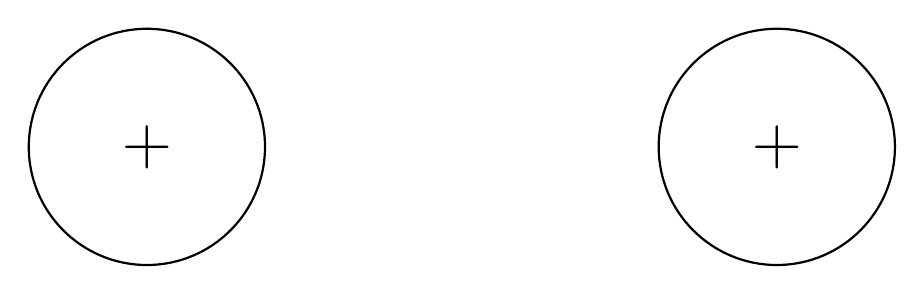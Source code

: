 \begin{tikzpicture}
\node at (0,0) {};
\node (v1) at (4,0) {\Huge +};
\node (v2) at (-4,0) {\Huge +};
\draw[thick]  (v1) circle (1.5);
\draw[thick]  (v2) circle (1.5);
\end{tikzpicture}